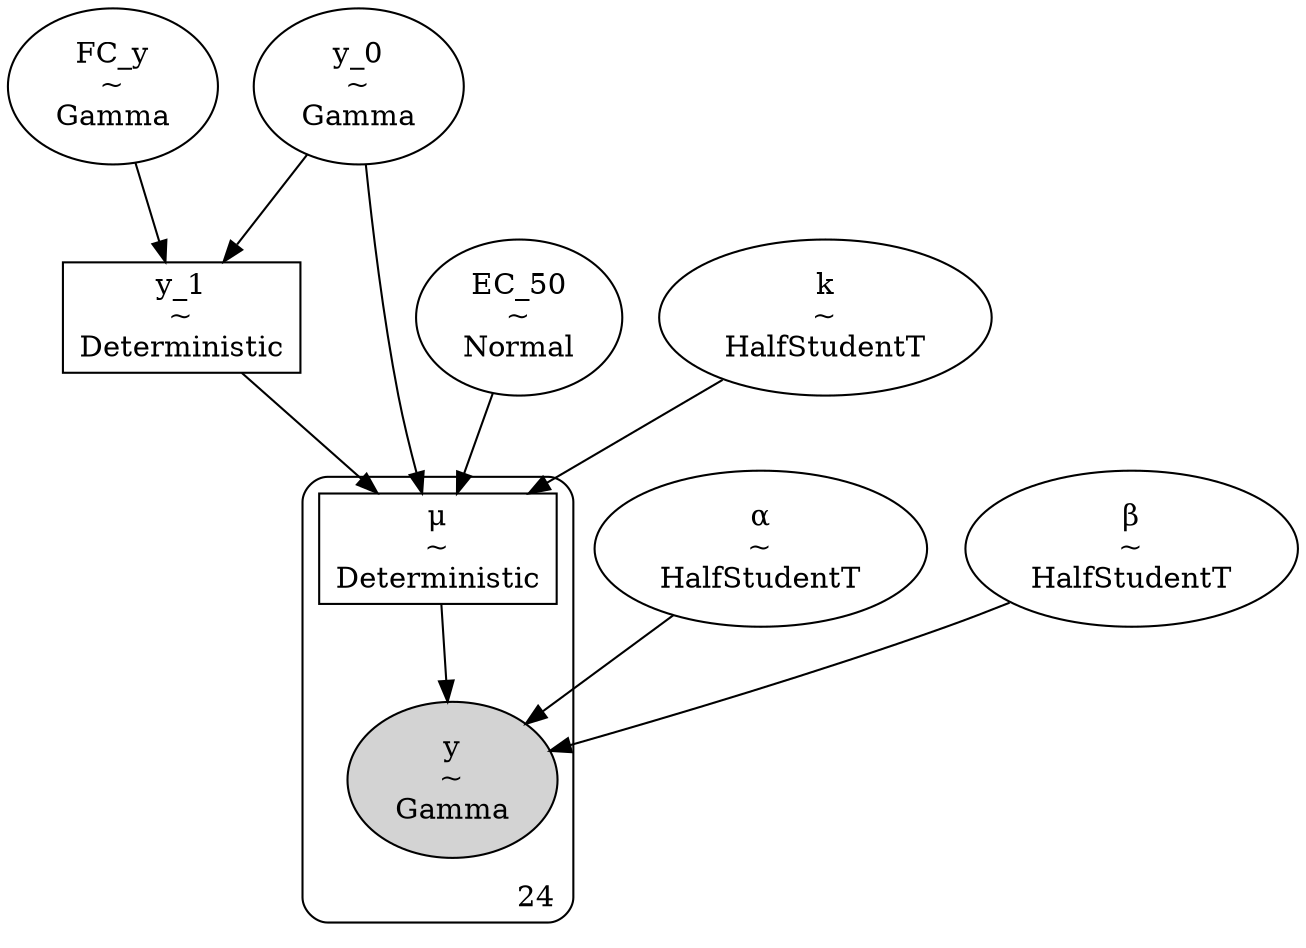 digraph {
	y_0 [label="y_0
~
Gamma" shape=ellipse]
	y_1 [label="y_1
~
Deterministic" shape=box]
	"α" [label="α
~
HalfStudentT" shape=ellipse]
	FC_y [label="FC_y
~
Gamma" shape=ellipse]
	"β" [label="β
~
HalfStudentT" shape=ellipse]
	EC_50 [label="EC_50
~
Normal" shape=ellipse]
	k [label="k
~
HalfStudentT" shape=ellipse]
	subgraph cluster24 {
		y [label="y
~
Gamma" shape=ellipse style=filled]
		"μ" [label="μ
~
Deterministic" shape=box]
		label=24 labeljust=r labelloc=b style=rounded
	}
	y_0 -> y_1
	FC_y -> y_1
	y_0 -> "μ"
	EC_50 -> "μ"
	k -> "μ"
	y_1 -> "μ"
	"β" -> y
	"α" -> y
	"μ" -> y
}
